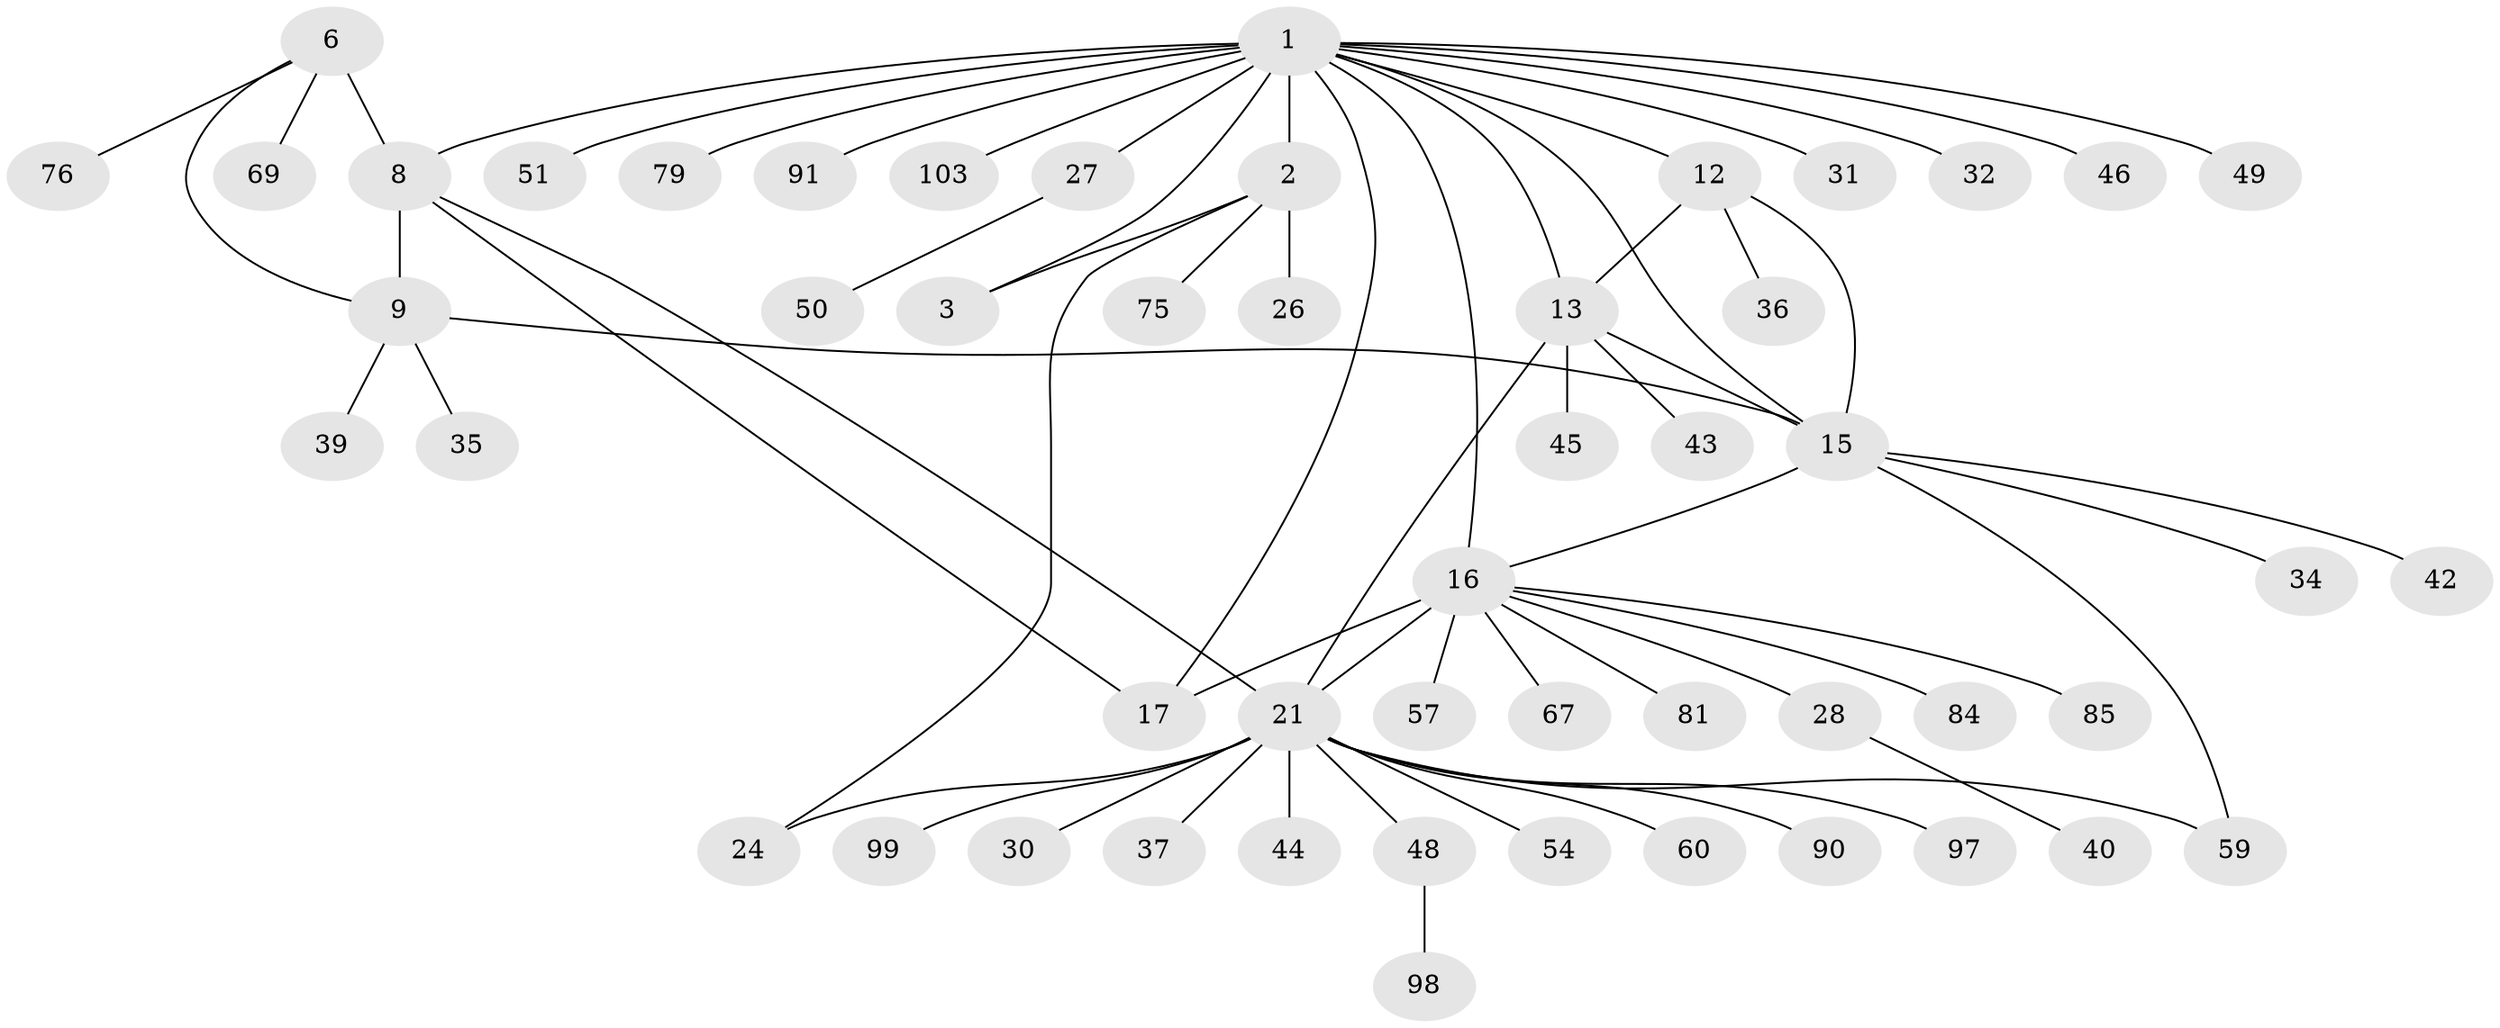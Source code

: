 // original degree distribution, {8: 0.0380952380952381, 7: 0.047619047619047616, 6: 0.047619047619047616, 5: 0.0380952380952381, 11: 0.01904761904761905, 9: 0.0380952380952381, 4: 0.02857142857142857, 1: 0.5714285714285714, 2: 0.1619047619047619, 3: 0.009523809523809525}
// Generated by graph-tools (version 1.1) at 2025/16/03/09/25 04:16:07]
// undirected, 52 vertices, 64 edges
graph export_dot {
graph [start="1"]
  node [color=gray90,style=filled];
  1 [super="+4+61+5"];
  2;
  3 [super="+53+92+83+64"];
  6 [super="+7"];
  8 [super="+10"];
  9 [super="+65+80+72+33+56"];
  12;
  13 [super="+14+74"];
  15;
  16 [super="+19+18+29+71+52+20"];
  17 [super="+78+86+104"];
  21 [super="+23+22+25+96+93"];
  24;
  26;
  27;
  28 [super="+62+100"];
  30;
  31 [super="+87"];
  32 [super="+77"];
  34;
  35;
  36 [super="+38"];
  37 [super="+88"];
  39 [super="+94"];
  40;
  42;
  43;
  44;
  45 [super="+82+101"];
  46 [super="+55"];
  48;
  49;
  50 [super="+102"];
  51;
  54 [super="+58"];
  57;
  59;
  60;
  67 [super="+70"];
  69;
  75;
  76;
  79;
  81 [super="+95"];
  84;
  85;
  90;
  91;
  97;
  98;
  99;
  103;
  1 -- 2 [weight=3];
  1 -- 3 [weight=3];
  1 -- 16;
  1 -- 79;
  1 -- 103;
  1 -- 27;
  1 -- 31;
  1 -- 17;
  1 -- 32;
  1 -- 8;
  1 -- 12;
  1 -- 13 [weight=2];
  1 -- 46;
  1 -- 15;
  1 -- 49;
  1 -- 51;
  1 -- 91;
  2 -- 3;
  2 -- 24;
  2 -- 26;
  2 -- 75;
  6 -- 8 [weight=4];
  6 -- 9 [weight=2];
  6 -- 69;
  6 -- 76;
  8 -- 9 [weight=2];
  8 -- 17;
  8 -- 21;
  9 -- 15;
  9 -- 39;
  9 -- 35;
  12 -- 13 [weight=2];
  12 -- 15;
  12 -- 36;
  13 -- 15 [weight=2];
  13 -- 45;
  13 -- 21;
  13 -- 43;
  15 -- 16;
  15 -- 34;
  15 -- 42;
  15 -- 59;
  16 -- 17 [weight=4];
  16 -- 67;
  16 -- 81;
  16 -- 84;
  16 -- 85;
  16 -- 28;
  16 -- 21;
  16 -- 57;
  21 -- 24 [weight=4];
  21 -- 30;
  21 -- 37;
  21 -- 48;
  21 -- 54;
  21 -- 99;
  21 -- 44;
  21 -- 97;
  21 -- 90;
  21 -- 60;
  21 -- 59;
  27 -- 50;
  28 -- 40;
  48 -- 98;
}
